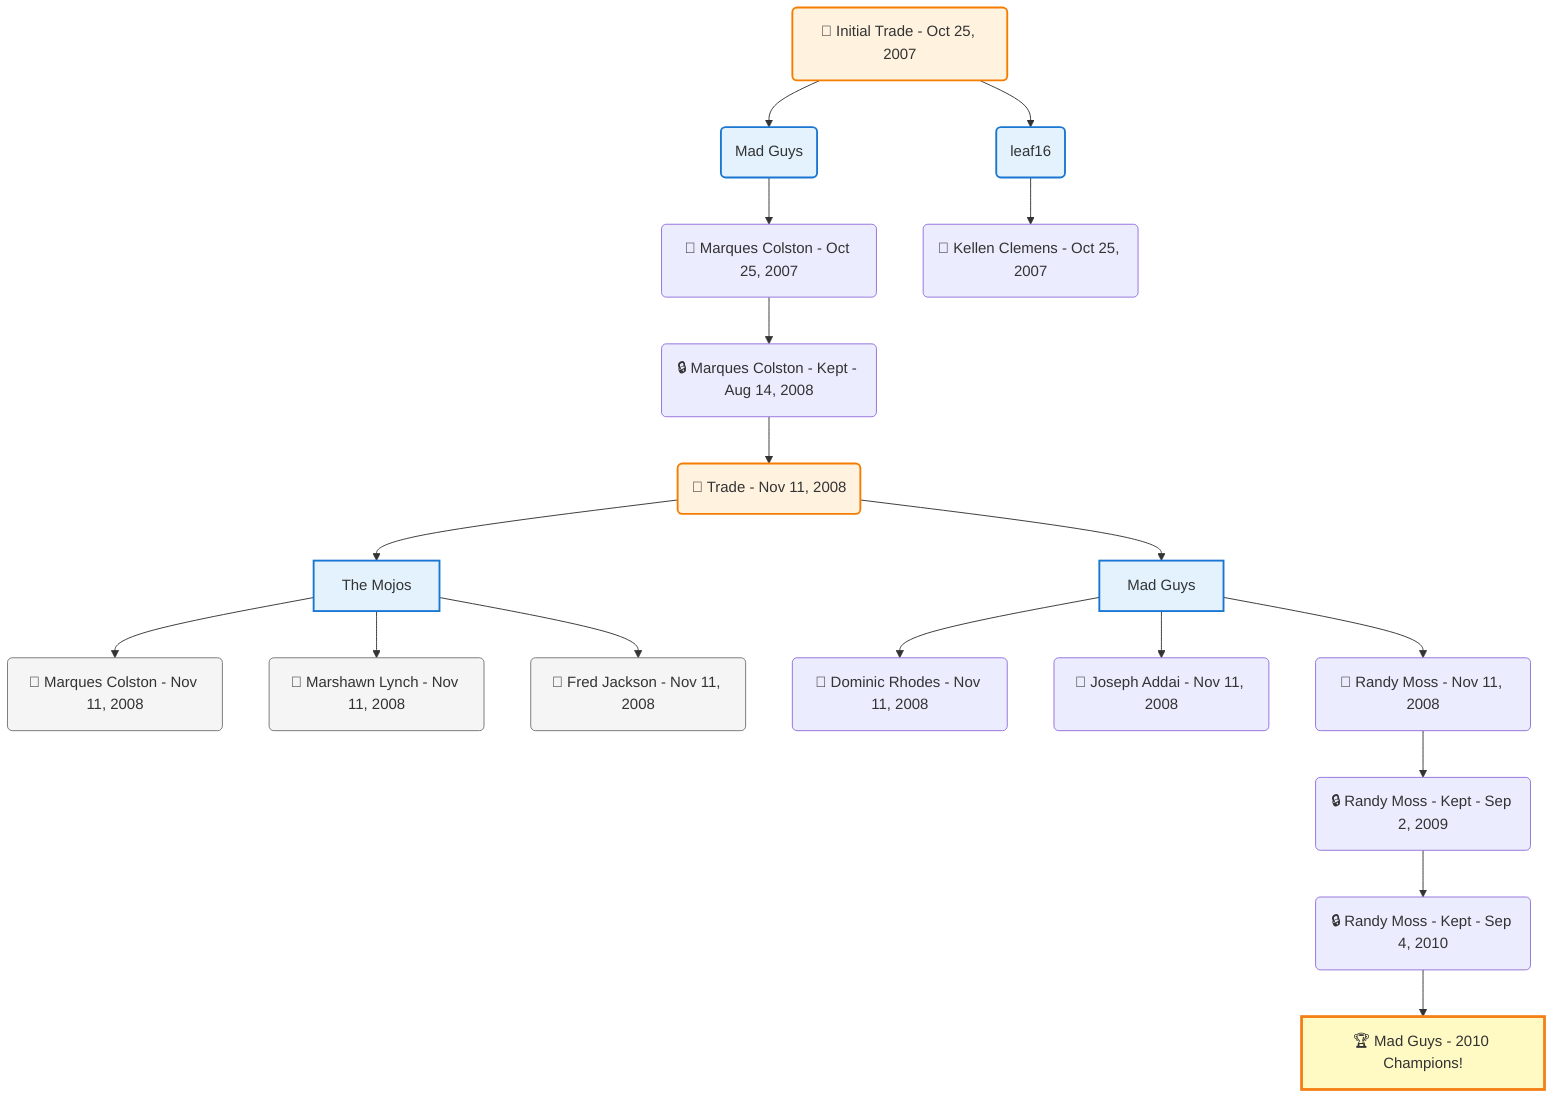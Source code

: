 flowchart TD

    TRADE_MAIN("🔄 Initial Trade - Oct 25, 2007")
    TEAM_1("Mad Guys")
    TEAM_2("leaf16")
    NODE_072bafad-ad82-48ec-b6c9-e109477d5b8a("🔄 Marques Colston - Oct 25, 2007")
    NODE_d35f6242-a3bb-4ccf-a69a-da7f46b2da24("🔒 Marques Colston - Kept - Aug 14, 2008")
    TRADE_6798db21-367e-4650-aecc-0e1c95d218c9_3("🔄 Trade - Nov 11, 2008")
    TEAM_bbe2d0ad-54cf-4c22-be82-b2a5f262a157_4["The Mojos"]
    NODE_bae7b97b-9cd3-465f-96e8-dccd9024c915("🔄 Marques Colston - Nov 11, 2008")
    NODE_9f1b91c7-3766-403e-a565-1e431d45c342("🔄 Marshawn Lynch - Nov 11, 2008")
    NODE_0e11436e-f6b8-4944-83b9-a01495af4281("🔄 Fred Jackson - Nov 11, 2008")
    TEAM_f5908944-6efd-40eb-af54-6c53004e0e2f_5["Mad Guys"]
    NODE_b8ffbf1c-7a5f-46fa-a1d3-1191d35db114("🔄 Dominic Rhodes - Nov 11, 2008")
    NODE_ad03f81a-4fb3-4ddd-af19-16136dca43ea("🔄 Joseph Addai - Nov 11, 2008")
    NODE_3fce7705-dd16-41d8-832f-99c179faf58b("🔄 Randy Moss - Nov 11, 2008")
    NODE_f95d2b46-697f-407c-b0fa-b1da97fdc045("🔒 Randy Moss - Kept - Sep 2, 2009")
    NODE_5245c67e-9bea-48b6-a31f-d4d43de0ad0b("🔒 Randy Moss - Kept - Sep 4, 2010")
    CHAMP_f5908944-6efd-40eb-af54-6c53004e0e2f_2010["🏆 Mad Guys - 2010 Champions!"]
    NODE_cab12902-399d-4859-a4ae-fc1259fe9c05("🔄 Kellen Clemens - Oct 25, 2007")

    TRADE_MAIN --> TEAM_1
    TRADE_MAIN --> TEAM_2
    TEAM_1 --> NODE_072bafad-ad82-48ec-b6c9-e109477d5b8a
    NODE_072bafad-ad82-48ec-b6c9-e109477d5b8a --> NODE_d35f6242-a3bb-4ccf-a69a-da7f46b2da24
    NODE_d35f6242-a3bb-4ccf-a69a-da7f46b2da24 --> TRADE_6798db21-367e-4650-aecc-0e1c95d218c9_3
    TRADE_6798db21-367e-4650-aecc-0e1c95d218c9_3 --> TEAM_bbe2d0ad-54cf-4c22-be82-b2a5f262a157_4
    TEAM_bbe2d0ad-54cf-4c22-be82-b2a5f262a157_4 --> NODE_bae7b97b-9cd3-465f-96e8-dccd9024c915
    TEAM_bbe2d0ad-54cf-4c22-be82-b2a5f262a157_4 --> NODE_9f1b91c7-3766-403e-a565-1e431d45c342
    TEAM_bbe2d0ad-54cf-4c22-be82-b2a5f262a157_4 --> NODE_0e11436e-f6b8-4944-83b9-a01495af4281
    TRADE_6798db21-367e-4650-aecc-0e1c95d218c9_3 --> TEAM_f5908944-6efd-40eb-af54-6c53004e0e2f_5
    TEAM_f5908944-6efd-40eb-af54-6c53004e0e2f_5 --> NODE_b8ffbf1c-7a5f-46fa-a1d3-1191d35db114
    TEAM_f5908944-6efd-40eb-af54-6c53004e0e2f_5 --> NODE_ad03f81a-4fb3-4ddd-af19-16136dca43ea
    TEAM_f5908944-6efd-40eb-af54-6c53004e0e2f_5 --> NODE_3fce7705-dd16-41d8-832f-99c179faf58b
    NODE_3fce7705-dd16-41d8-832f-99c179faf58b --> NODE_f95d2b46-697f-407c-b0fa-b1da97fdc045
    NODE_f95d2b46-697f-407c-b0fa-b1da97fdc045 --> NODE_5245c67e-9bea-48b6-a31f-d4d43de0ad0b
    NODE_5245c67e-9bea-48b6-a31f-d4d43de0ad0b --> CHAMP_f5908944-6efd-40eb-af54-6c53004e0e2f_2010
    TEAM_2 --> NODE_cab12902-399d-4859-a4ae-fc1259fe9c05

    %% Node styling
    classDef teamNode fill:#e3f2fd,stroke:#1976d2,stroke-width:2px
    classDef tradeNode fill:#fff3e0,stroke:#f57c00,stroke-width:2px
    classDef playerNode fill:#f3e5f5,stroke:#7b1fa2,stroke-width:1px
    classDef nonRootPlayerNode fill:#f5f5f5,stroke:#757575,stroke-width:1px
    classDef endNode fill:#ffebee,stroke:#c62828,stroke-width:2px
    classDef waiverNode fill:#e8f5e8,stroke:#388e3c,stroke-width:2px
    classDef championshipNode fill:#fff9c4,stroke:#f57f17,stroke-width:3px

    class TEAM_1,TEAM_2,TEAM_bbe2d0ad-54cf-4c22-be82-b2a5f262a157_4,TEAM_f5908944-6efd-40eb-af54-6c53004e0e2f_5 teamNode
    class CHAMP_f5908944-6efd-40eb-af54-6c53004e0e2f_2010 championshipNode
    class NODE_bae7b97b-9cd3-465f-96e8-dccd9024c915,NODE_9f1b91c7-3766-403e-a565-1e431d45c342,NODE_0e11436e-f6b8-4944-83b9-a01495af4281 nonRootPlayerNode
    class TRADE_MAIN,TRADE_6798db21-367e-4650-aecc-0e1c95d218c9_3 tradeNode